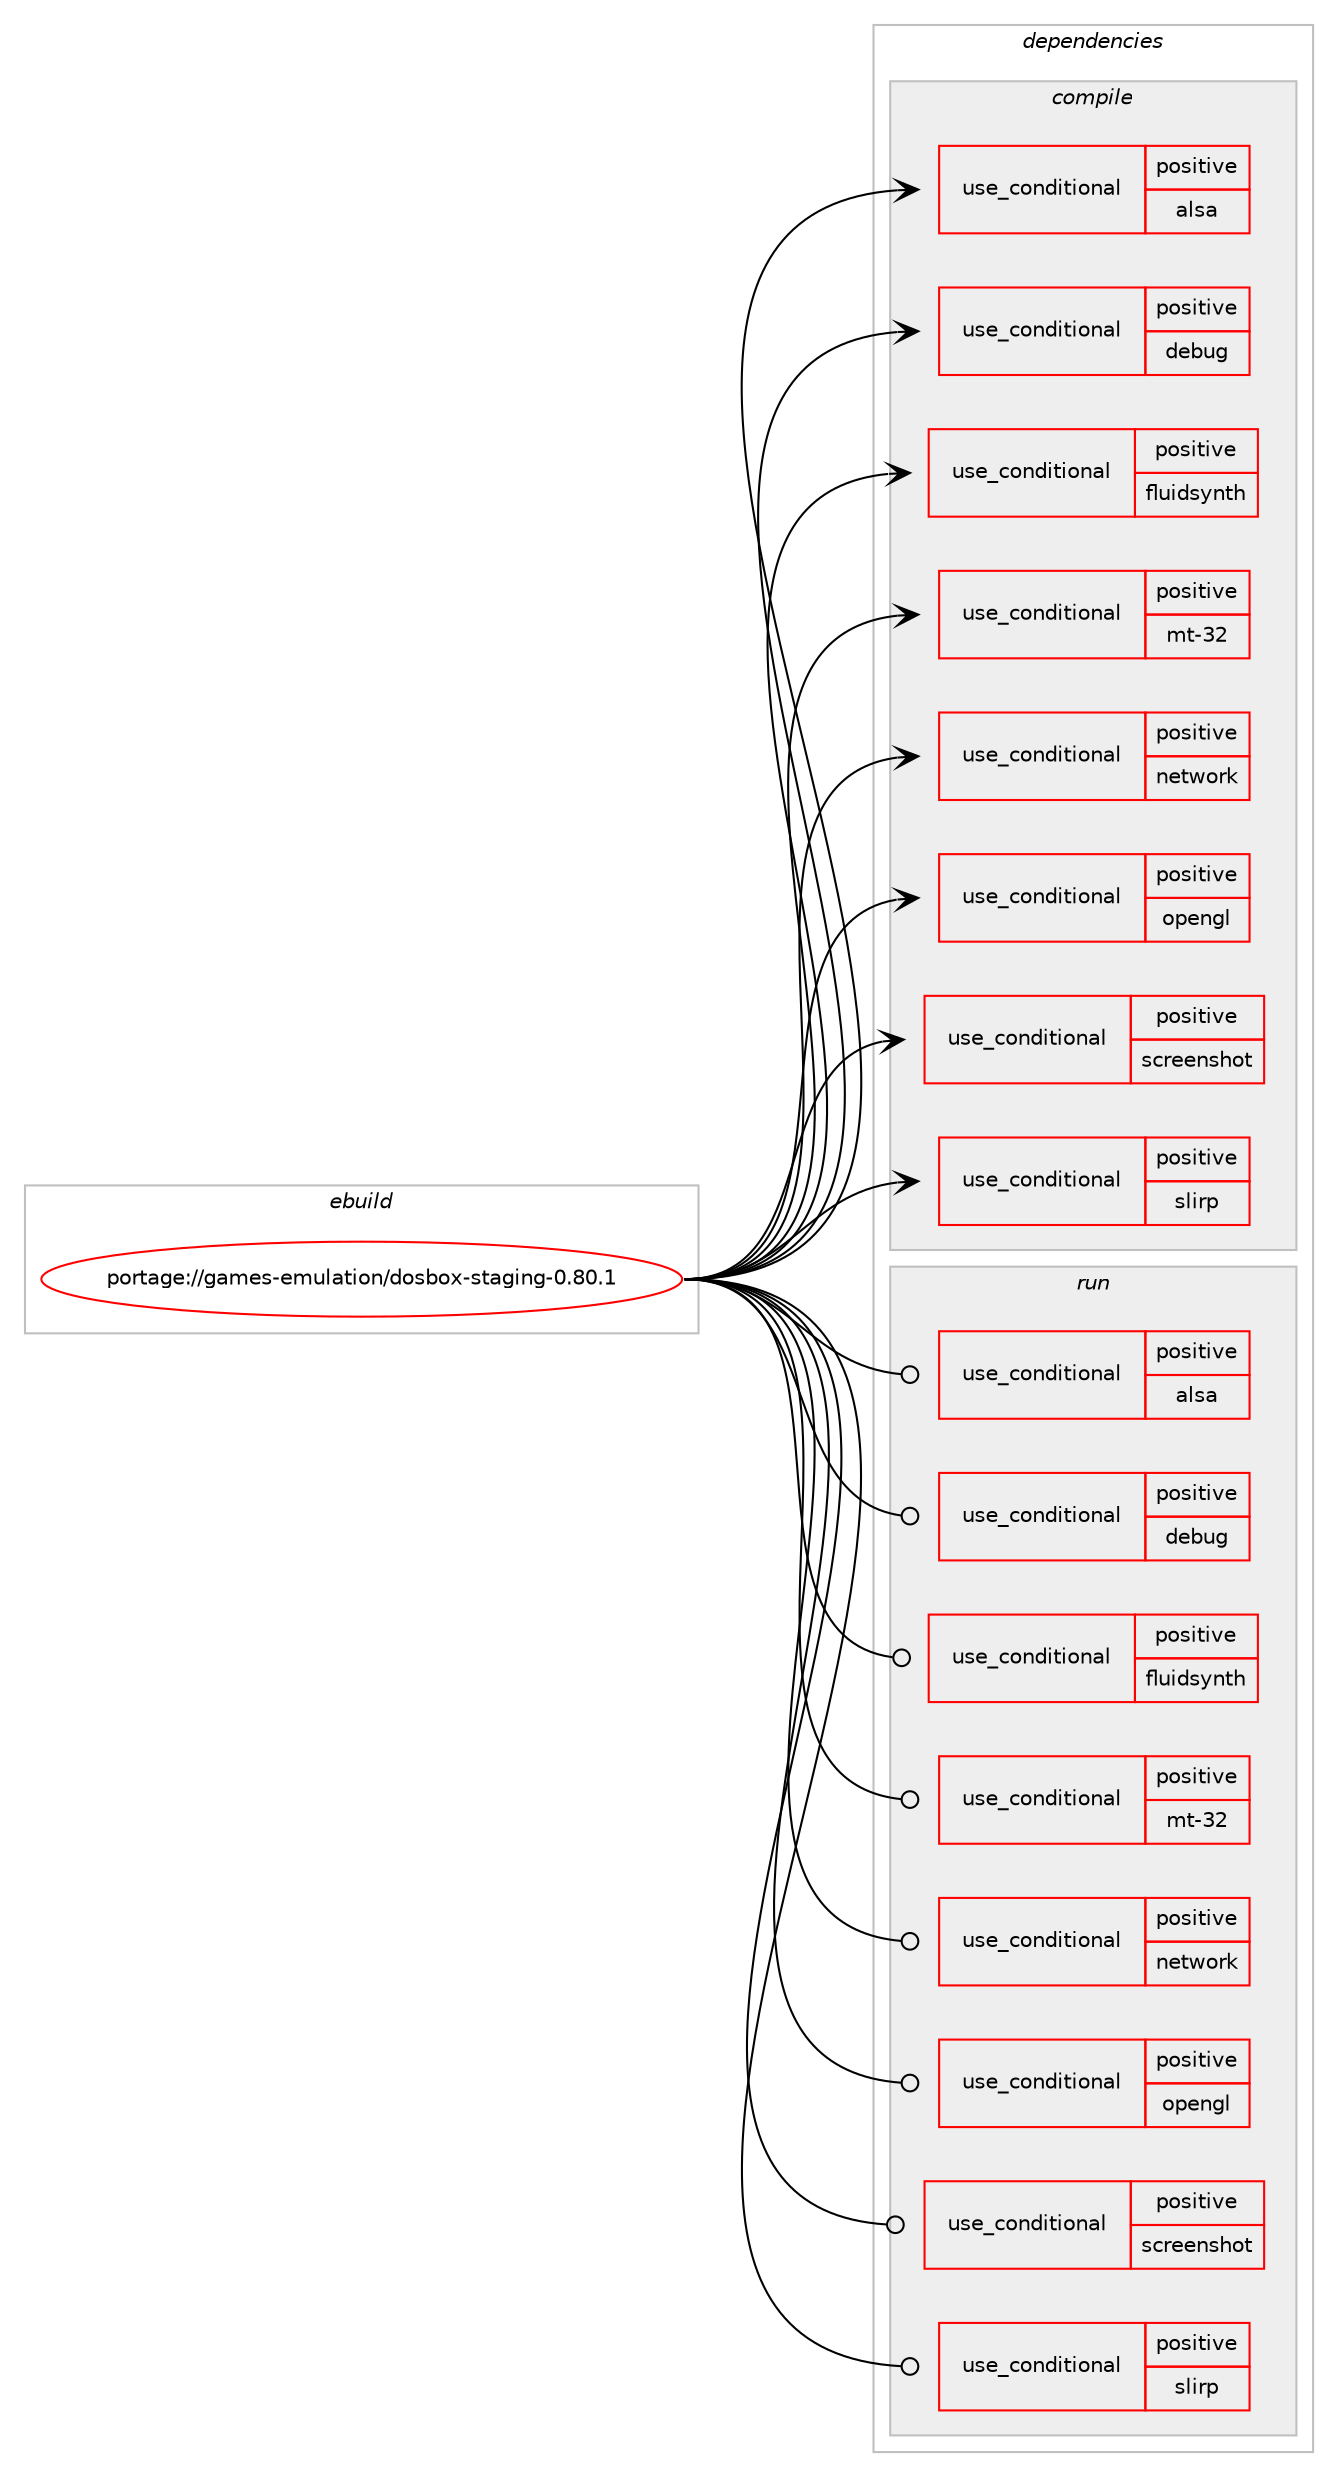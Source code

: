digraph prolog {

# *************
# Graph options
# *************

newrank=true;
concentrate=true;
compound=true;
graph [rankdir=LR,fontname=Helvetica,fontsize=10,ranksep=1.5];#, ranksep=2.5, nodesep=0.2];
edge  [arrowhead=vee];
node  [fontname=Helvetica,fontsize=10];

# **********
# The ebuild
# **********

subgraph cluster_leftcol {
color=gray;
rank=same;
label=<<i>ebuild</i>>;
id [label="portage://games-emulation/dosbox-staging-0.80.1", color=red, width=4, href="../games-emulation/dosbox-staging-0.80.1.svg"];
}

# ****************
# The dependencies
# ****************

subgraph cluster_midcol {
color=gray;
label=<<i>dependencies</i>>;
subgraph cluster_compile {
fillcolor="#eeeeee";
style=filled;
label=<<i>compile</i>>;
subgraph cond61761 {
dependency114713 [label=<<TABLE BORDER="0" CELLBORDER="1" CELLSPACING="0" CELLPADDING="4"><TR><TD ROWSPAN="3" CELLPADDING="10">use_conditional</TD></TR><TR><TD>positive</TD></TR><TR><TD>alsa</TD></TR></TABLE>>, shape=none, color=red];
# *** BEGIN UNKNOWN DEPENDENCY TYPE (TODO) ***
# dependency114713 -> package_dependency(portage://games-emulation/dosbox-staging-0.80.1,install,no,media-libs,alsa-lib,none,[,,],[],[])
# *** END UNKNOWN DEPENDENCY TYPE (TODO) ***

}
id:e -> dependency114713:w [weight=20,style="solid",arrowhead="vee"];
subgraph cond61762 {
dependency114714 [label=<<TABLE BORDER="0" CELLBORDER="1" CELLSPACING="0" CELLPADDING="4"><TR><TD ROWSPAN="3" CELLPADDING="10">use_conditional</TD></TR><TR><TD>positive</TD></TR><TR><TD>debug</TD></TR></TABLE>>, shape=none, color=red];
# *** BEGIN UNKNOWN DEPENDENCY TYPE (TODO) ***
# dependency114714 -> package_dependency(portage://games-emulation/dosbox-staging-0.80.1,install,no,sys-libs,ncurses,none,[,,],[slot(0),equal],[])
# *** END UNKNOWN DEPENDENCY TYPE (TODO) ***

}
id:e -> dependency114714:w [weight=20,style="solid",arrowhead="vee"];
subgraph cond61763 {
dependency114715 [label=<<TABLE BORDER="0" CELLBORDER="1" CELLSPACING="0" CELLPADDING="4"><TR><TD ROWSPAN="3" CELLPADDING="10">use_conditional</TD></TR><TR><TD>positive</TD></TR><TR><TD>fluidsynth</TD></TR></TABLE>>, shape=none, color=red];
# *** BEGIN UNKNOWN DEPENDENCY TYPE (TODO) ***
# dependency114715 -> package_dependency(portage://games-emulation/dosbox-staging-0.80.1,install,no,media-sound,fluid-soundfont,none,[,,],[],[])
# *** END UNKNOWN DEPENDENCY TYPE (TODO) ***

# *** BEGIN UNKNOWN DEPENDENCY TYPE (TODO) ***
# dependency114715 -> package_dependency(portage://games-emulation/dosbox-staging-0.80.1,install,no,media-sound,fluidsynth,none,[,,],[],[])
# *** END UNKNOWN DEPENDENCY TYPE (TODO) ***

}
id:e -> dependency114715:w [weight=20,style="solid",arrowhead="vee"];
subgraph cond61764 {
dependency114716 [label=<<TABLE BORDER="0" CELLBORDER="1" CELLSPACING="0" CELLPADDING="4"><TR><TD ROWSPAN="3" CELLPADDING="10">use_conditional</TD></TR><TR><TD>positive</TD></TR><TR><TD>mt-32</TD></TR></TABLE>>, shape=none, color=red];
# *** BEGIN UNKNOWN DEPENDENCY TYPE (TODO) ***
# dependency114716 -> package_dependency(portage://games-emulation/dosbox-staging-0.80.1,install,no,media-libs,munt-mt32emu,none,[,,],[],[])
# *** END UNKNOWN DEPENDENCY TYPE (TODO) ***

}
id:e -> dependency114716:w [weight=20,style="solid",arrowhead="vee"];
subgraph cond61765 {
dependency114717 [label=<<TABLE BORDER="0" CELLBORDER="1" CELLSPACING="0" CELLPADDING="4"><TR><TD ROWSPAN="3" CELLPADDING="10">use_conditional</TD></TR><TR><TD>positive</TD></TR><TR><TD>network</TD></TR></TABLE>>, shape=none, color=red];
# *** BEGIN UNKNOWN DEPENDENCY TYPE (TODO) ***
# dependency114717 -> package_dependency(portage://games-emulation/dosbox-staging-0.80.1,install,no,media-libs,sdl2-net,none,[,,],[],[])
# *** END UNKNOWN DEPENDENCY TYPE (TODO) ***

}
id:e -> dependency114717:w [weight=20,style="solid",arrowhead="vee"];
subgraph cond61766 {
dependency114718 [label=<<TABLE BORDER="0" CELLBORDER="1" CELLSPACING="0" CELLPADDING="4"><TR><TD ROWSPAN="3" CELLPADDING="10">use_conditional</TD></TR><TR><TD>positive</TD></TR><TR><TD>opengl</TD></TR></TABLE>>, shape=none, color=red];
# *** BEGIN UNKNOWN DEPENDENCY TYPE (TODO) ***
# dependency114718 -> package_dependency(portage://games-emulation/dosbox-staging-0.80.1,install,no,virtual,opengl,none,[,,],[],[])
# *** END UNKNOWN DEPENDENCY TYPE (TODO) ***

}
id:e -> dependency114718:w [weight=20,style="solid",arrowhead="vee"];
subgraph cond61767 {
dependency114719 [label=<<TABLE BORDER="0" CELLBORDER="1" CELLSPACING="0" CELLPADDING="4"><TR><TD ROWSPAN="3" CELLPADDING="10">use_conditional</TD></TR><TR><TD>positive</TD></TR><TR><TD>screenshot</TD></TR></TABLE>>, shape=none, color=red];
# *** BEGIN UNKNOWN DEPENDENCY TYPE (TODO) ***
# dependency114719 -> package_dependency(portage://games-emulation/dosbox-staging-0.80.1,install,no,media-libs,sdl2-image,none,[,,],[],[])
# *** END UNKNOWN DEPENDENCY TYPE (TODO) ***

}
id:e -> dependency114719:w [weight=20,style="solid",arrowhead="vee"];
subgraph cond61768 {
dependency114720 [label=<<TABLE BORDER="0" CELLBORDER="1" CELLSPACING="0" CELLPADDING="4"><TR><TD ROWSPAN="3" CELLPADDING="10">use_conditional</TD></TR><TR><TD>positive</TD></TR><TR><TD>slirp</TD></TR></TABLE>>, shape=none, color=red];
# *** BEGIN UNKNOWN DEPENDENCY TYPE (TODO) ***
# dependency114720 -> package_dependency(portage://games-emulation/dosbox-staging-0.80.1,install,no,net-libs,libslirp,none,[,,],[],[])
# *** END UNKNOWN DEPENDENCY TYPE (TODO) ***

}
id:e -> dependency114720:w [weight=20,style="solid",arrowhead="vee"];
# *** BEGIN UNKNOWN DEPENDENCY TYPE (TODO) ***
# id -> package_dependency(portage://games-emulation/dosbox-staging-0.80.1,install,no,media-libs,iir1,none,[,,],[],[])
# *** END UNKNOWN DEPENDENCY TYPE (TODO) ***

# *** BEGIN UNKNOWN DEPENDENCY TYPE (TODO) ***
# id -> package_dependency(portage://games-emulation/dosbox-staging-0.80.1,install,no,media-libs,libpng,none,[,,],[slot(0),equal],[])
# *** END UNKNOWN DEPENDENCY TYPE (TODO) ***

# *** BEGIN UNKNOWN DEPENDENCY TYPE (TODO) ***
# id -> package_dependency(portage://games-emulation/dosbox-staging-0.80.1,install,no,media-libs,libsdl2,none,[,,],[],[use(enable(joystick),none),use(optenable(opengl),none),use(enable(video),none),use(enable(X),none)])
# *** END UNKNOWN DEPENDENCY TYPE (TODO) ***

# *** BEGIN UNKNOWN DEPENDENCY TYPE (TODO) ***
# id -> package_dependency(portage://games-emulation/dosbox-staging-0.80.1,install,no,media-libs,opusfile,none,[,,],[],[])
# *** END UNKNOWN DEPENDENCY TYPE (TODO) ***

# *** BEGIN UNKNOWN DEPENDENCY TYPE (TODO) ***
# id -> package_dependency(portage://games-emulation/dosbox-staging-0.80.1,install,no,media-libs,speexdsp,none,[,,],[],[])
# *** END UNKNOWN DEPENDENCY TYPE (TODO) ***

# *** BEGIN UNKNOWN DEPENDENCY TYPE (TODO) ***
# id -> package_dependency(portage://games-emulation/dosbox-staging-0.80.1,install,no,sys-libs,zlib,none,[,,],[],[])
# *** END UNKNOWN DEPENDENCY TYPE (TODO) ***

# *** BEGIN UNKNOWN DEPENDENCY TYPE (TODO) ***
# id -> package_dependency(portage://games-emulation/dosbox-staging-0.80.1,install,weak,games-emulation,dosbox,none,[,,],[],[])
# *** END UNKNOWN DEPENDENCY TYPE (TODO) ***

}
subgraph cluster_compileandrun {
fillcolor="#eeeeee";
style=filled;
label=<<i>compile and run</i>>;
}
subgraph cluster_run {
fillcolor="#eeeeee";
style=filled;
label=<<i>run</i>>;
subgraph cond61769 {
dependency114721 [label=<<TABLE BORDER="0" CELLBORDER="1" CELLSPACING="0" CELLPADDING="4"><TR><TD ROWSPAN="3" CELLPADDING="10">use_conditional</TD></TR><TR><TD>positive</TD></TR><TR><TD>alsa</TD></TR></TABLE>>, shape=none, color=red];
# *** BEGIN UNKNOWN DEPENDENCY TYPE (TODO) ***
# dependency114721 -> package_dependency(portage://games-emulation/dosbox-staging-0.80.1,run,no,media-libs,alsa-lib,none,[,,],[],[])
# *** END UNKNOWN DEPENDENCY TYPE (TODO) ***

}
id:e -> dependency114721:w [weight=20,style="solid",arrowhead="odot"];
subgraph cond61770 {
dependency114722 [label=<<TABLE BORDER="0" CELLBORDER="1" CELLSPACING="0" CELLPADDING="4"><TR><TD ROWSPAN="3" CELLPADDING="10">use_conditional</TD></TR><TR><TD>positive</TD></TR><TR><TD>debug</TD></TR></TABLE>>, shape=none, color=red];
# *** BEGIN UNKNOWN DEPENDENCY TYPE (TODO) ***
# dependency114722 -> package_dependency(portage://games-emulation/dosbox-staging-0.80.1,run,no,sys-libs,ncurses,none,[,,],[slot(0),equal],[])
# *** END UNKNOWN DEPENDENCY TYPE (TODO) ***

}
id:e -> dependency114722:w [weight=20,style="solid",arrowhead="odot"];
subgraph cond61771 {
dependency114723 [label=<<TABLE BORDER="0" CELLBORDER="1" CELLSPACING="0" CELLPADDING="4"><TR><TD ROWSPAN="3" CELLPADDING="10">use_conditional</TD></TR><TR><TD>positive</TD></TR><TR><TD>fluidsynth</TD></TR></TABLE>>, shape=none, color=red];
# *** BEGIN UNKNOWN DEPENDENCY TYPE (TODO) ***
# dependency114723 -> package_dependency(portage://games-emulation/dosbox-staging-0.80.1,run,no,media-sound,fluid-soundfont,none,[,,],[],[])
# *** END UNKNOWN DEPENDENCY TYPE (TODO) ***

# *** BEGIN UNKNOWN DEPENDENCY TYPE (TODO) ***
# dependency114723 -> package_dependency(portage://games-emulation/dosbox-staging-0.80.1,run,no,media-sound,fluidsynth,none,[,,],[],[])
# *** END UNKNOWN DEPENDENCY TYPE (TODO) ***

}
id:e -> dependency114723:w [weight=20,style="solid",arrowhead="odot"];
subgraph cond61772 {
dependency114724 [label=<<TABLE BORDER="0" CELLBORDER="1" CELLSPACING="0" CELLPADDING="4"><TR><TD ROWSPAN="3" CELLPADDING="10">use_conditional</TD></TR><TR><TD>positive</TD></TR><TR><TD>mt-32</TD></TR></TABLE>>, shape=none, color=red];
# *** BEGIN UNKNOWN DEPENDENCY TYPE (TODO) ***
# dependency114724 -> package_dependency(portage://games-emulation/dosbox-staging-0.80.1,run,no,media-libs,munt-mt32emu,none,[,,],[],[])
# *** END UNKNOWN DEPENDENCY TYPE (TODO) ***

}
id:e -> dependency114724:w [weight=20,style="solid",arrowhead="odot"];
subgraph cond61773 {
dependency114725 [label=<<TABLE BORDER="0" CELLBORDER="1" CELLSPACING="0" CELLPADDING="4"><TR><TD ROWSPAN="3" CELLPADDING="10">use_conditional</TD></TR><TR><TD>positive</TD></TR><TR><TD>network</TD></TR></TABLE>>, shape=none, color=red];
# *** BEGIN UNKNOWN DEPENDENCY TYPE (TODO) ***
# dependency114725 -> package_dependency(portage://games-emulation/dosbox-staging-0.80.1,run,no,media-libs,sdl2-net,none,[,,],[],[])
# *** END UNKNOWN DEPENDENCY TYPE (TODO) ***

}
id:e -> dependency114725:w [weight=20,style="solid",arrowhead="odot"];
subgraph cond61774 {
dependency114726 [label=<<TABLE BORDER="0" CELLBORDER="1" CELLSPACING="0" CELLPADDING="4"><TR><TD ROWSPAN="3" CELLPADDING="10">use_conditional</TD></TR><TR><TD>positive</TD></TR><TR><TD>opengl</TD></TR></TABLE>>, shape=none, color=red];
# *** BEGIN UNKNOWN DEPENDENCY TYPE (TODO) ***
# dependency114726 -> package_dependency(portage://games-emulation/dosbox-staging-0.80.1,run,no,virtual,opengl,none,[,,],[],[])
# *** END UNKNOWN DEPENDENCY TYPE (TODO) ***

}
id:e -> dependency114726:w [weight=20,style="solid",arrowhead="odot"];
subgraph cond61775 {
dependency114727 [label=<<TABLE BORDER="0" CELLBORDER="1" CELLSPACING="0" CELLPADDING="4"><TR><TD ROWSPAN="3" CELLPADDING="10">use_conditional</TD></TR><TR><TD>positive</TD></TR><TR><TD>screenshot</TD></TR></TABLE>>, shape=none, color=red];
# *** BEGIN UNKNOWN DEPENDENCY TYPE (TODO) ***
# dependency114727 -> package_dependency(portage://games-emulation/dosbox-staging-0.80.1,run,no,media-libs,sdl2-image,none,[,,],[],[])
# *** END UNKNOWN DEPENDENCY TYPE (TODO) ***

}
id:e -> dependency114727:w [weight=20,style="solid",arrowhead="odot"];
subgraph cond61776 {
dependency114728 [label=<<TABLE BORDER="0" CELLBORDER="1" CELLSPACING="0" CELLPADDING="4"><TR><TD ROWSPAN="3" CELLPADDING="10">use_conditional</TD></TR><TR><TD>positive</TD></TR><TR><TD>slirp</TD></TR></TABLE>>, shape=none, color=red];
# *** BEGIN UNKNOWN DEPENDENCY TYPE (TODO) ***
# dependency114728 -> package_dependency(portage://games-emulation/dosbox-staging-0.80.1,run,no,net-libs,libslirp,none,[,,],[],[])
# *** END UNKNOWN DEPENDENCY TYPE (TODO) ***

}
id:e -> dependency114728:w [weight=20,style="solid",arrowhead="odot"];
# *** BEGIN UNKNOWN DEPENDENCY TYPE (TODO) ***
# id -> package_dependency(portage://games-emulation/dosbox-staging-0.80.1,run,no,media-libs,iir1,none,[,,],[],[])
# *** END UNKNOWN DEPENDENCY TYPE (TODO) ***

# *** BEGIN UNKNOWN DEPENDENCY TYPE (TODO) ***
# id -> package_dependency(portage://games-emulation/dosbox-staging-0.80.1,run,no,media-libs,libpng,none,[,,],[slot(0),equal],[])
# *** END UNKNOWN DEPENDENCY TYPE (TODO) ***

# *** BEGIN UNKNOWN DEPENDENCY TYPE (TODO) ***
# id -> package_dependency(portage://games-emulation/dosbox-staging-0.80.1,run,no,media-libs,libsdl2,none,[,,],[],[use(enable(joystick),none),use(optenable(opengl),none),use(enable(video),none),use(enable(X),none)])
# *** END UNKNOWN DEPENDENCY TYPE (TODO) ***

# *** BEGIN UNKNOWN DEPENDENCY TYPE (TODO) ***
# id -> package_dependency(portage://games-emulation/dosbox-staging-0.80.1,run,no,media-libs,opusfile,none,[,,],[],[])
# *** END UNKNOWN DEPENDENCY TYPE (TODO) ***

# *** BEGIN UNKNOWN DEPENDENCY TYPE (TODO) ***
# id -> package_dependency(portage://games-emulation/dosbox-staging-0.80.1,run,no,media-libs,speexdsp,none,[,,],[],[])
# *** END UNKNOWN DEPENDENCY TYPE (TODO) ***

# *** BEGIN UNKNOWN DEPENDENCY TYPE (TODO) ***
# id -> package_dependency(portage://games-emulation/dosbox-staging-0.80.1,run,no,sys-libs,zlib,none,[,,],[],[])
# *** END UNKNOWN DEPENDENCY TYPE (TODO) ***

# *** BEGIN UNKNOWN DEPENDENCY TYPE (TODO) ***
# id -> package_dependency(portage://games-emulation/dosbox-staging-0.80.1,run,weak,games-emulation,dosbox,none,[,,],[],[])
# *** END UNKNOWN DEPENDENCY TYPE (TODO) ***

}
}

# **************
# The candidates
# **************

subgraph cluster_choices {
rank=same;
color=gray;
label=<<i>candidates</i>>;

}

}
